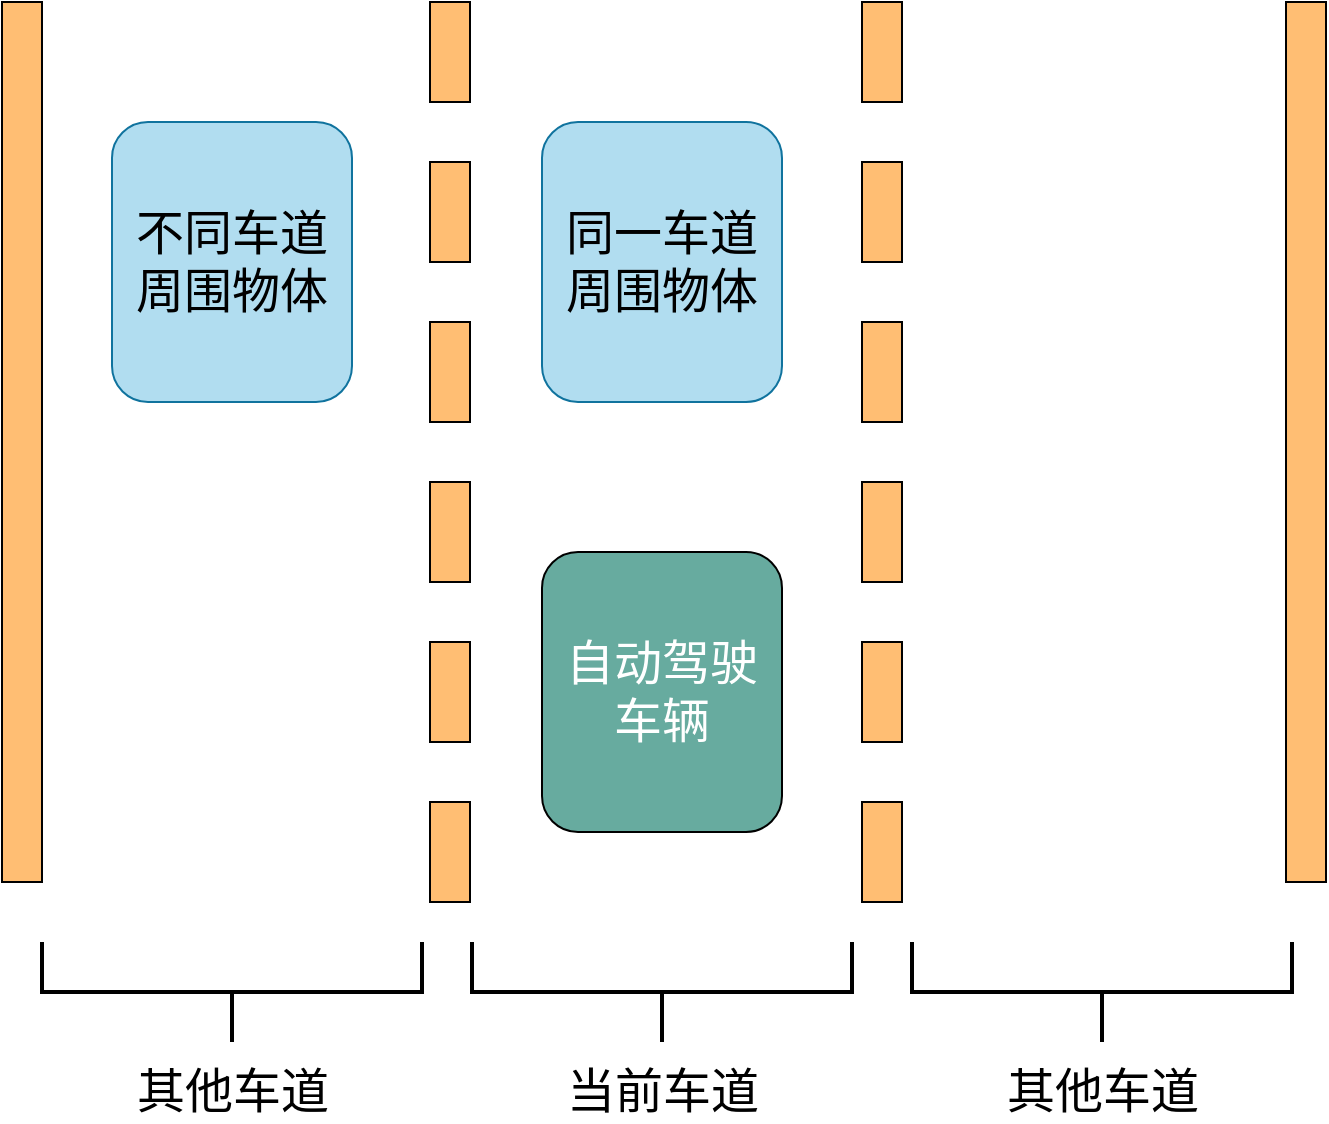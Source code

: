 <mxfile version="20.0.1" type="github">
  <diagram id="zRpgoigiP1IDF4QAEYAz" name="Page-1">
    <mxGraphModel dx="1409" dy="854" grid="1" gridSize="10" guides="1" tooltips="1" connect="1" arrows="1" fold="1" page="1" pageScale="1" pageWidth="827" pageHeight="1169" math="0" shadow="0">
      <root>
        <mxCell id="0" />
        <mxCell id="1" parent="0" />
        <mxCell id="xNPf7Q8VACPQxdcIyB9K-5" value="" style="rounded=0;whiteSpace=wrap;html=1;fillColor=#FFBE73;strokeColor=#000000;" vertex="1" parent="1">
          <mxGeometry x="284" y="120" width="20" height="50" as="geometry" />
        </mxCell>
        <mxCell id="xNPf7Q8VACPQxdcIyB9K-7" value="" style="rounded=0;whiteSpace=wrap;html=1;fillColor=#FFBE73;" vertex="1" parent="1">
          <mxGeometry x="70" y="120" width="20" height="440" as="geometry" />
        </mxCell>
        <mxCell id="xNPf7Q8VACPQxdcIyB9K-15" value="" style="rounded=0;whiteSpace=wrap;html=1;fillColor=#FFBE73;" vertex="1" parent="1">
          <mxGeometry x="712" y="120" width="20" height="440" as="geometry" />
        </mxCell>
        <mxCell id="xNPf7Q8VACPQxdcIyB9K-17" value="" style="rounded=0;whiteSpace=wrap;html=1;fillColor=#FFBE73;strokeColor=#000000;" vertex="1" parent="1">
          <mxGeometry x="284" y="200" width="20" height="50" as="geometry" />
        </mxCell>
        <mxCell id="xNPf7Q8VACPQxdcIyB9K-18" value="" style="rounded=0;whiteSpace=wrap;html=1;fillColor=#FFBE73;strokeColor=#000000;" vertex="1" parent="1">
          <mxGeometry x="284" y="280" width="20" height="50" as="geometry" />
        </mxCell>
        <mxCell id="xNPf7Q8VACPQxdcIyB9K-19" value="" style="rounded=0;whiteSpace=wrap;html=1;fillColor=#FFBE73;strokeColor=#000000;" vertex="1" parent="1">
          <mxGeometry x="284" y="360" width="20" height="50" as="geometry" />
        </mxCell>
        <mxCell id="xNPf7Q8VACPQxdcIyB9K-20" value="" style="rounded=0;whiteSpace=wrap;html=1;fillColor=#FFBE73;strokeColor=#000000;" vertex="1" parent="1">
          <mxGeometry x="284" y="440" width="20" height="50" as="geometry" />
        </mxCell>
        <mxCell id="xNPf7Q8VACPQxdcIyB9K-21" value="" style="rounded=0;whiteSpace=wrap;html=1;fillColor=#FFBE73;strokeColor=#000000;" vertex="1" parent="1">
          <mxGeometry x="284" y="520" width="20" height="50" as="geometry" />
        </mxCell>
        <mxCell id="xNPf7Q8VACPQxdcIyB9K-22" value="" style="rounded=0;whiteSpace=wrap;html=1;fillColor=#FFBE73;strokeColor=#000000;" vertex="1" parent="1">
          <mxGeometry x="500" y="120" width="20" height="50" as="geometry" />
        </mxCell>
        <mxCell id="xNPf7Q8VACPQxdcIyB9K-23" value="" style="rounded=0;whiteSpace=wrap;html=1;fillColor=#FFBE73;strokeColor=#000000;" vertex="1" parent="1">
          <mxGeometry x="500" y="200" width="20" height="50" as="geometry" />
        </mxCell>
        <mxCell id="xNPf7Q8VACPQxdcIyB9K-24" value="" style="rounded=0;whiteSpace=wrap;html=1;fillColor=#FFBE73;strokeColor=#000000;" vertex="1" parent="1">
          <mxGeometry x="500" y="280" width="20" height="50" as="geometry" />
        </mxCell>
        <mxCell id="xNPf7Q8VACPQxdcIyB9K-25" value="" style="rounded=0;whiteSpace=wrap;html=1;fillColor=#FFBE73;strokeColor=#000000;" vertex="1" parent="1">
          <mxGeometry x="500" y="360" width="20" height="50" as="geometry" />
        </mxCell>
        <mxCell id="xNPf7Q8VACPQxdcIyB9K-26" value="" style="rounded=0;whiteSpace=wrap;html=1;fillColor=#FFBE73;strokeColor=#000000;" vertex="1" parent="1">
          <mxGeometry x="500" y="440" width="20" height="50" as="geometry" />
        </mxCell>
        <mxCell id="xNPf7Q8VACPQxdcIyB9K-27" value="" style="rounded=0;whiteSpace=wrap;html=1;fillColor=#FFBE73;strokeColor=#000000;" vertex="1" parent="1">
          <mxGeometry x="500" y="520" width="20" height="50" as="geometry" />
        </mxCell>
        <mxCell id="xNPf7Q8VACPQxdcIyB9K-28" value="&lt;div&gt;&lt;font style=&quot;font-size: 24px;&quot; face=&quot;Helvetica&quot; color=&quot;#FFFFFF&quot;&gt;自动驾驶车辆&lt;/font&gt;&lt;/div&gt;" style="rounded=1;whiteSpace=wrap;html=1;strokeColor=#000000;fillColor=#67AB9F;" vertex="1" parent="1">
          <mxGeometry x="340" y="395" width="120" height="140" as="geometry" />
        </mxCell>
        <mxCell id="xNPf7Q8VACPQxdcIyB9K-30" value="&lt;div&gt;&lt;font style=&quot;font-size: 24px;&quot; face=&quot;Helvetica&quot;&gt;不同车道周围物体&lt;/font&gt;&lt;/div&gt;" style="rounded=1;whiteSpace=wrap;html=1;strokeColor=#10739e;fillColor=#b1ddf0;fontColor=#000000;" vertex="1" parent="1">
          <mxGeometry x="125" y="180" width="120" height="140" as="geometry" />
        </mxCell>
        <mxCell id="xNPf7Q8VACPQxdcIyB9K-31" value="" style="strokeWidth=2;html=1;shape=mxgraph.flowchart.annotation_2;align=left;labelPosition=right;pointerEvents=1;fontFamily=Helvetica;fontSize=24;fontColor=#000000;fillColor=#67AB9F;rotation=-90;" vertex="1" parent="1">
          <mxGeometry x="160" y="520" width="50" height="190" as="geometry" />
        </mxCell>
        <mxCell id="xNPf7Q8VACPQxdcIyB9K-32" value="其他车道" style="text;html=1;align=center;verticalAlign=middle;resizable=0;points=[];autosize=1;strokeColor=none;fillColor=none;fontSize=24;fontFamily=Helvetica;fontColor=#000000;" vertex="1" parent="1">
          <mxGeometry x="130" y="650" width="110" height="30" as="geometry" />
        </mxCell>
        <mxCell id="xNPf7Q8VACPQxdcIyB9K-34" value="" style="strokeWidth=2;html=1;shape=mxgraph.flowchart.annotation_2;align=left;labelPosition=right;pointerEvents=1;fontFamily=Helvetica;fontSize=24;fontColor=#000000;fillColor=#67AB9F;rotation=-90;" vertex="1" parent="1">
          <mxGeometry x="375" y="520" width="50" height="190" as="geometry" />
        </mxCell>
        <mxCell id="xNPf7Q8VACPQxdcIyB9K-35" value="当前车道" style="text;html=1;align=center;verticalAlign=middle;resizable=0;points=[];autosize=1;strokeColor=none;fillColor=none;fontSize=24;fontFamily=Helvetica;fontColor=#000000;" vertex="1" parent="1">
          <mxGeometry x="345" y="650" width="110" height="30" as="geometry" />
        </mxCell>
        <mxCell id="xNPf7Q8VACPQxdcIyB9K-36" value="" style="strokeWidth=2;html=1;shape=mxgraph.flowchart.annotation_2;align=left;labelPosition=right;pointerEvents=1;fontFamily=Helvetica;fontSize=24;fontColor=#000000;fillColor=#67AB9F;rotation=-90;" vertex="1" parent="1">
          <mxGeometry x="595" y="520" width="50" height="190" as="geometry" />
        </mxCell>
        <mxCell id="xNPf7Q8VACPQxdcIyB9K-37" value="其他车道" style="text;html=1;align=center;verticalAlign=middle;resizable=0;points=[];autosize=1;strokeColor=none;fillColor=none;fontSize=24;fontFamily=Helvetica;fontColor=#000000;" vertex="1" parent="1">
          <mxGeometry x="565" y="650" width="110" height="30" as="geometry" />
        </mxCell>
        <mxCell id="xNPf7Q8VACPQxdcIyB9K-39" value="&lt;div&gt;&lt;font style=&quot;font-size: 24px;&quot; face=&quot;Helvetica&quot;&gt;同一车道周围物体&lt;/font&gt;&lt;/div&gt;" style="rounded=1;whiteSpace=wrap;html=1;strokeColor=#10739e;fillColor=#b1ddf0;fontColor=#000000;" vertex="1" parent="1">
          <mxGeometry x="340" y="180" width="120" height="140" as="geometry" />
        </mxCell>
      </root>
    </mxGraphModel>
  </diagram>
</mxfile>
